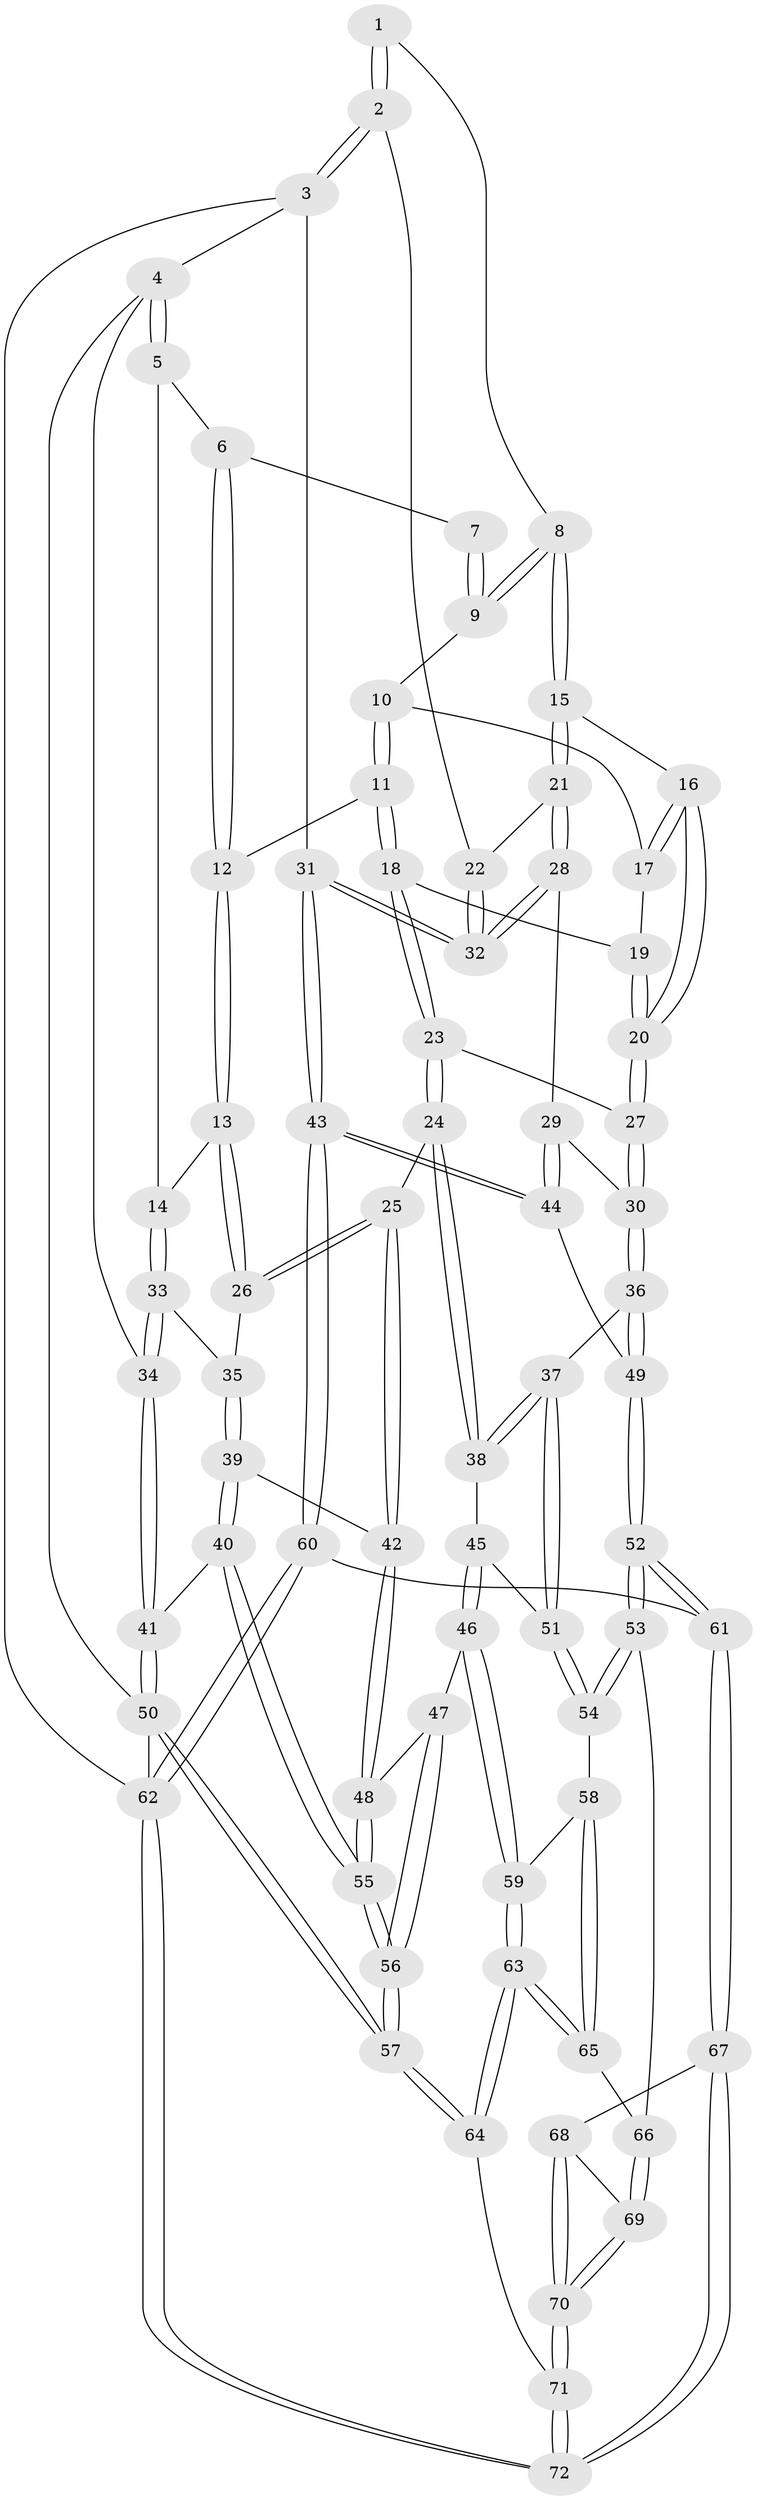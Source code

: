 // coarse degree distribution, {3: 0.16666666666666666, 4: 0.25, 5: 0.4444444444444444, 6: 0.1111111111111111, 2: 0.027777777777777776}
// Generated by graph-tools (version 1.1) at 2025/04/03/04/25 22:04:56]
// undirected, 72 vertices, 177 edges
graph export_dot {
graph [start="1"]
  node [color=gray90,style=filled];
  1 [pos="+0.5750199468430014+0"];
  2 [pos="+1+0"];
  3 [pos="+1+0"];
  4 [pos="+0+0"];
  5 [pos="+0+0"];
  6 [pos="+0.3388527550149953+0"];
  7 [pos="+0.3520447631292223+0"];
  8 [pos="+0.6535856085102939+0.18795276369583597"];
  9 [pos="+0.5641192625949167+0.1560085485633983"];
  10 [pos="+0.5591923470320145+0.1599217656038982"];
  11 [pos="+0.37145094456204447+0.21076243657473112"];
  12 [pos="+0.33798258963315847+0.18072218927762868"];
  13 [pos="+0.26274408087585344+0.24727404041893705"];
  14 [pos="+0.18379104504664676+0.28684946560842106"];
  15 [pos="+0.7043408974017014+0.2329368906175576"];
  16 [pos="+0.6913411237545519+0.24442616104694895"];
  17 [pos="+0.5149661042374645+0.21455901119042292"];
  18 [pos="+0.4084385185589806+0.2512310879511725"];
  19 [pos="+0.5058935304745993+0.22560454038271158"];
  20 [pos="+0.6385769135249673+0.29118448852417467"];
  21 [pos="+0.7711134975841075+0.2272914669808217"];
  22 [pos="+0.789293791210724+0.21537057694275127"];
  23 [pos="+0.46988780090195575+0.3886607080809595"];
  24 [pos="+0.4354784526826877+0.45102997922601673"];
  25 [pos="+0.4327573620284393+0.45213378823886075"];
  26 [pos="+0.3439366043073795+0.4345217711528048"];
  27 [pos="+0.5863829754207149+0.35800804971413464"];
  28 [pos="+0.791293661733931+0.4597955574217191"];
  29 [pos="+0.7887978923488201+0.4624948689634636"];
  30 [pos="+0.6916826019741397+0.5120131342577345"];
  31 [pos="+1+0.5054756206689639"];
  32 [pos="+1+0.4753450738031328"];
  33 [pos="+0.14149959910566812+0.3268357093380274"];
  34 [pos="+0+0.34146106053404957"];
  35 [pos="+0.22412348943934587+0.45163608202063127"];
  36 [pos="+0.6492394482630639+0.6014009164269482"];
  37 [pos="+0.6458637936782242+0.6031877063744158"];
  38 [pos="+0.5030214446618682+0.5279424262007434"];
  39 [pos="+0.18433314112141624+0.6013616974899947"];
  40 [pos="+0.1378049653114852+0.6208435648963926"];
  41 [pos="+0+0.481215762636106"];
  42 [pos="+0.32226965283647546+0.6438349447706043"];
  43 [pos="+1+0.6066297651315018"];
  44 [pos="+0.8631263552890807+0.6571652235704121"];
  45 [pos="+0.4604641350187957+0.6418282546750694"];
  46 [pos="+0.37245424387923554+0.7149160146388684"];
  47 [pos="+0.36999403579076146+0.7142952439698628"];
  48 [pos="+0.36558858608554207+0.7082181280131439"];
  49 [pos="+0.8169525949333717+0.6839909137871001"];
  50 [pos="+0+1"];
  51 [pos="+0.6198311881252839+0.6541255157999013"];
  52 [pos="+0.7850357444612349+0.8662553422244426"];
  53 [pos="+0.691552939814575+0.8190824003204743"];
  54 [pos="+0.6045978468462581+0.7083630570073467"];
  55 [pos="+0.11579531798417017+0.7720355010558554"];
  56 [pos="+0.04657601716939878+1"];
  57 [pos="+0.001082731339664447+1"];
  58 [pos="+0.5004078483169092+0.7762402495801517"];
  59 [pos="+0.41772890492145454+0.7454409337159629"];
  60 [pos="+1+0.708214176805955"];
  61 [pos="+0.7973452605774646+0.8914038467565301"];
  62 [pos="+1+1"];
  63 [pos="+0.3817740217664956+1"];
  64 [pos="+0.2676683538060214+1"];
  65 [pos="+0.5209876951114786+0.8692515574234837"];
  66 [pos="+0.5566477875448009+0.8837938650460769"];
  67 [pos="+0.7972172958282837+0.8945666222105505"];
  68 [pos="+0.7004322005855863+0.9256461900420603"];
  69 [pos="+0.5835921170383895+0.9198785762817252"];
  70 [pos="+0.5899957104595128+1"];
  71 [pos="+0.5393975873887564+1"];
  72 [pos="+0.9265434940018338+1"];
  1 -- 2;
  1 -- 2;
  1 -- 8;
  2 -- 3;
  2 -- 3;
  2 -- 22;
  3 -- 4;
  3 -- 31;
  3 -- 62;
  4 -- 5;
  4 -- 5;
  4 -- 34;
  4 -- 50;
  5 -- 6;
  5 -- 14;
  6 -- 7;
  6 -- 12;
  6 -- 12;
  7 -- 9;
  7 -- 9;
  8 -- 9;
  8 -- 9;
  8 -- 15;
  8 -- 15;
  9 -- 10;
  10 -- 11;
  10 -- 11;
  10 -- 17;
  11 -- 12;
  11 -- 18;
  11 -- 18;
  12 -- 13;
  12 -- 13;
  13 -- 14;
  13 -- 26;
  13 -- 26;
  14 -- 33;
  14 -- 33;
  15 -- 16;
  15 -- 21;
  15 -- 21;
  16 -- 17;
  16 -- 17;
  16 -- 20;
  16 -- 20;
  17 -- 19;
  18 -- 19;
  18 -- 23;
  18 -- 23;
  19 -- 20;
  19 -- 20;
  20 -- 27;
  20 -- 27;
  21 -- 22;
  21 -- 28;
  21 -- 28;
  22 -- 32;
  22 -- 32;
  23 -- 24;
  23 -- 24;
  23 -- 27;
  24 -- 25;
  24 -- 38;
  24 -- 38;
  25 -- 26;
  25 -- 26;
  25 -- 42;
  25 -- 42;
  26 -- 35;
  27 -- 30;
  27 -- 30;
  28 -- 29;
  28 -- 32;
  28 -- 32;
  29 -- 30;
  29 -- 44;
  29 -- 44;
  30 -- 36;
  30 -- 36;
  31 -- 32;
  31 -- 32;
  31 -- 43;
  31 -- 43;
  33 -- 34;
  33 -- 34;
  33 -- 35;
  34 -- 41;
  34 -- 41;
  35 -- 39;
  35 -- 39;
  36 -- 37;
  36 -- 49;
  36 -- 49;
  37 -- 38;
  37 -- 38;
  37 -- 51;
  37 -- 51;
  38 -- 45;
  39 -- 40;
  39 -- 40;
  39 -- 42;
  40 -- 41;
  40 -- 55;
  40 -- 55;
  41 -- 50;
  41 -- 50;
  42 -- 48;
  42 -- 48;
  43 -- 44;
  43 -- 44;
  43 -- 60;
  43 -- 60;
  44 -- 49;
  45 -- 46;
  45 -- 46;
  45 -- 51;
  46 -- 47;
  46 -- 59;
  46 -- 59;
  47 -- 48;
  47 -- 56;
  47 -- 56;
  48 -- 55;
  48 -- 55;
  49 -- 52;
  49 -- 52;
  50 -- 57;
  50 -- 57;
  50 -- 62;
  51 -- 54;
  51 -- 54;
  52 -- 53;
  52 -- 53;
  52 -- 61;
  52 -- 61;
  53 -- 54;
  53 -- 54;
  53 -- 66;
  54 -- 58;
  55 -- 56;
  55 -- 56;
  56 -- 57;
  56 -- 57;
  57 -- 64;
  57 -- 64;
  58 -- 59;
  58 -- 65;
  58 -- 65;
  59 -- 63;
  59 -- 63;
  60 -- 61;
  60 -- 62;
  60 -- 62;
  61 -- 67;
  61 -- 67;
  62 -- 72;
  62 -- 72;
  63 -- 64;
  63 -- 64;
  63 -- 65;
  63 -- 65;
  64 -- 71;
  65 -- 66;
  66 -- 69;
  66 -- 69;
  67 -- 68;
  67 -- 72;
  67 -- 72;
  68 -- 69;
  68 -- 70;
  68 -- 70;
  69 -- 70;
  69 -- 70;
  70 -- 71;
  70 -- 71;
  71 -- 72;
  71 -- 72;
}
